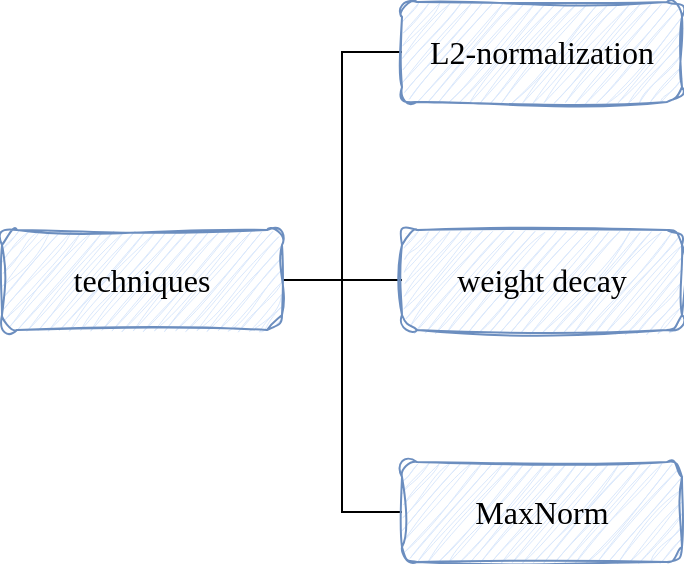 <mxfile version="20.8.3" type="github">
  <diagram id="fAA8KP4As-wqJSzxBx1F" name="第 1 页">
    <mxGraphModel dx="1050" dy="549" grid="1" gridSize="10" guides="1" tooltips="1" connect="1" arrows="1" fold="1" page="1" pageScale="1" pageWidth="1169" pageHeight="827" math="0" shadow="0">
      <root>
        <mxCell id="0" />
        <mxCell id="1" parent="0" />
        <mxCell id="Io1KwBM28sgN_Z0KbYMu-30" value="" style="edgeStyle=orthogonalEdgeStyle;rounded=0;orthogonalLoop=1;jettySize=auto;html=1;strokeColor=#000000;fontFamily=Georgia;fontSize=16;endArrow=none;endFill=0;" edge="1" parent="1" source="Io1KwBM28sgN_Z0KbYMu-14" target="Io1KwBM28sgN_Z0KbYMu-29">
          <mxGeometry relative="1" as="geometry" />
        </mxCell>
        <mxCell id="Io1KwBM28sgN_Z0KbYMu-31" value="" style="edgeStyle=orthogonalEdgeStyle;rounded=0;orthogonalLoop=1;jettySize=auto;html=1;strokeColor=#000000;fontFamily=Georgia;fontSize=16;endArrow=none;endFill=0;" edge="1" parent="1" source="Io1KwBM28sgN_Z0KbYMu-14" target="Io1KwBM28sgN_Z0KbYMu-29">
          <mxGeometry relative="1" as="geometry" />
        </mxCell>
        <mxCell id="Io1KwBM28sgN_Z0KbYMu-33" value="" style="edgeStyle=orthogonalEdgeStyle;rounded=0;orthogonalLoop=1;jettySize=auto;html=1;strokeColor=#000000;fontFamily=Georgia;fontSize=16;endArrow=none;endFill=0;exitX=1;exitY=0.5;exitDx=0;exitDy=0;entryX=0;entryY=0.5;entryDx=0;entryDy=0;" edge="1" parent="1" source="Io1KwBM28sgN_Z0KbYMu-14" target="Io1KwBM28sgN_Z0KbYMu-32">
          <mxGeometry relative="1" as="geometry">
            <mxPoint x="350" y="210" as="sourcePoint" />
            <Array as="points">
              <mxPoint x="210" y="359" />
              <mxPoint x="210" y="475" />
            </Array>
          </mxGeometry>
        </mxCell>
        <mxCell id="Io1KwBM28sgN_Z0KbYMu-34" style="edgeStyle=orthogonalEdgeStyle;rounded=0;orthogonalLoop=1;jettySize=auto;html=1;exitX=1;exitY=0.5;exitDx=0;exitDy=0;entryX=0;entryY=0.5;entryDx=0;entryDy=0;strokeColor=#000000;fontFamily=Georgia;fontSize=16;endArrow=none;endFill=0;" edge="1" parent="1" source="Io1KwBM28sgN_Z0KbYMu-14" target="Io1KwBM28sgN_Z0KbYMu-23">
          <mxGeometry relative="1" as="geometry" />
        </mxCell>
        <mxCell id="Io1KwBM28sgN_Z0KbYMu-14" value="techniques" style="whiteSpace=wrap;html=1;align=center;verticalAlign=middle;treeFolding=1;treeMoving=1;sketch=1;fontFamily=Georgia;fontSize=16;curveFitting=1;jiggle=2;fillColor=#dae8fc;strokeColor=#6c8ebf;rounded=1;" vertex="1" parent="1">
          <mxGeometry x="40" y="334" width="140" height="50" as="geometry" />
        </mxCell>
        <mxCell id="Io1KwBM28sgN_Z0KbYMu-23" value="L2-normalization" style="whiteSpace=wrap;html=1;align=center;verticalAlign=middle;treeFolding=1;treeMoving=1;sketch=1;fontFamily=Georgia;fontSize=16;curveFitting=1;jiggle=2;fillColor=#dae8fc;strokeColor=#6c8ebf;rounded=1;" vertex="1" parent="1">
          <mxGeometry x="240" y="220" width="140" height="50" as="geometry" />
        </mxCell>
        <mxCell id="Io1KwBM28sgN_Z0KbYMu-29" value="weight decay" style="whiteSpace=wrap;html=1;align=center;verticalAlign=middle;treeFolding=1;treeMoving=1;sketch=1;fontFamily=Georgia;fontSize=16;curveFitting=1;jiggle=2;fillColor=#dae8fc;strokeColor=#6c8ebf;rounded=1;" vertex="1" parent="1">
          <mxGeometry x="240" y="334" width="140" height="50" as="geometry" />
        </mxCell>
        <mxCell id="Io1KwBM28sgN_Z0KbYMu-32" value="MaxNorm" style="whiteSpace=wrap;html=1;align=center;verticalAlign=middle;treeFolding=1;treeMoving=1;sketch=1;fontFamily=Georgia;fontSize=16;curveFitting=1;jiggle=2;fillColor=#dae8fc;strokeColor=#6c8ebf;rounded=1;" vertex="1" parent="1">
          <mxGeometry x="240" y="450" width="140" height="50" as="geometry" />
        </mxCell>
      </root>
    </mxGraphModel>
  </diagram>
</mxfile>
